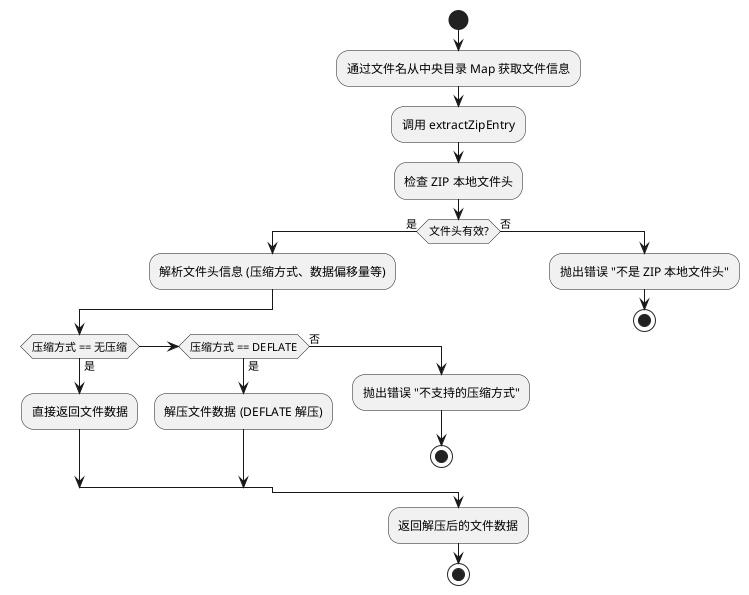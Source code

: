 @startuml zip流式解压片段流程图

start
:通过文件名从中央目录 Map 获取文件信息;
:调用 extractZipEntry;
:检查 ZIP 本地文件头;
if (文件头有效?) then (是)
  :解析文件头信息 (压缩方式、数据偏移量等);
  if (压缩方式 == 无压缩) then (是)
    :直接返回文件数据;
  else if (压缩方式 == DEFLATE) then (是)
    :解压文件数据 (DEFLATE 解压);
  else (否)
    :抛出错误 "不支持的压缩方式";
    stop
  endif
else (否)
  :抛出错误 "不是 ZIP 本地文件头";
  stop
endif

:返回解压后的文件数据;

stop

@enduml